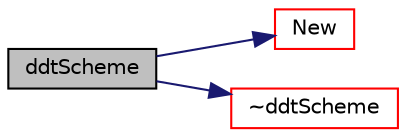 digraph "ddtScheme"
{
  bgcolor="transparent";
  edge [fontname="Helvetica",fontsize="10",labelfontname="Helvetica",labelfontsize="10"];
  node [fontname="Helvetica",fontsize="10",shape=record];
  rankdir="LR";
  Node1 [label="ddtScheme",height=0.2,width=0.4,color="black", fillcolor="grey75", style="filled", fontcolor="black"];
  Node1 -> Node2 [color="midnightblue",fontsize="10",style="solid",fontname="Helvetica"];
  Node2 [label="New",height=0.2,width=0.4,color="red",URL="$a00510.html#a5a8f7e051307daf65eae67fb50c84a21",tooltip="Return a pointer to a new ddtScheme created on freestore. "];
  Node1 -> Node3 [color="midnightblue",fontsize="10",style="solid",fontname="Helvetica"];
  Node3 [label="~ddtScheme",height=0.2,width=0.4,color="red",URL="$a00510.html#a185aa164e6280cdf213c0bcdad8e3b68",tooltip="Destructor. "];
}
